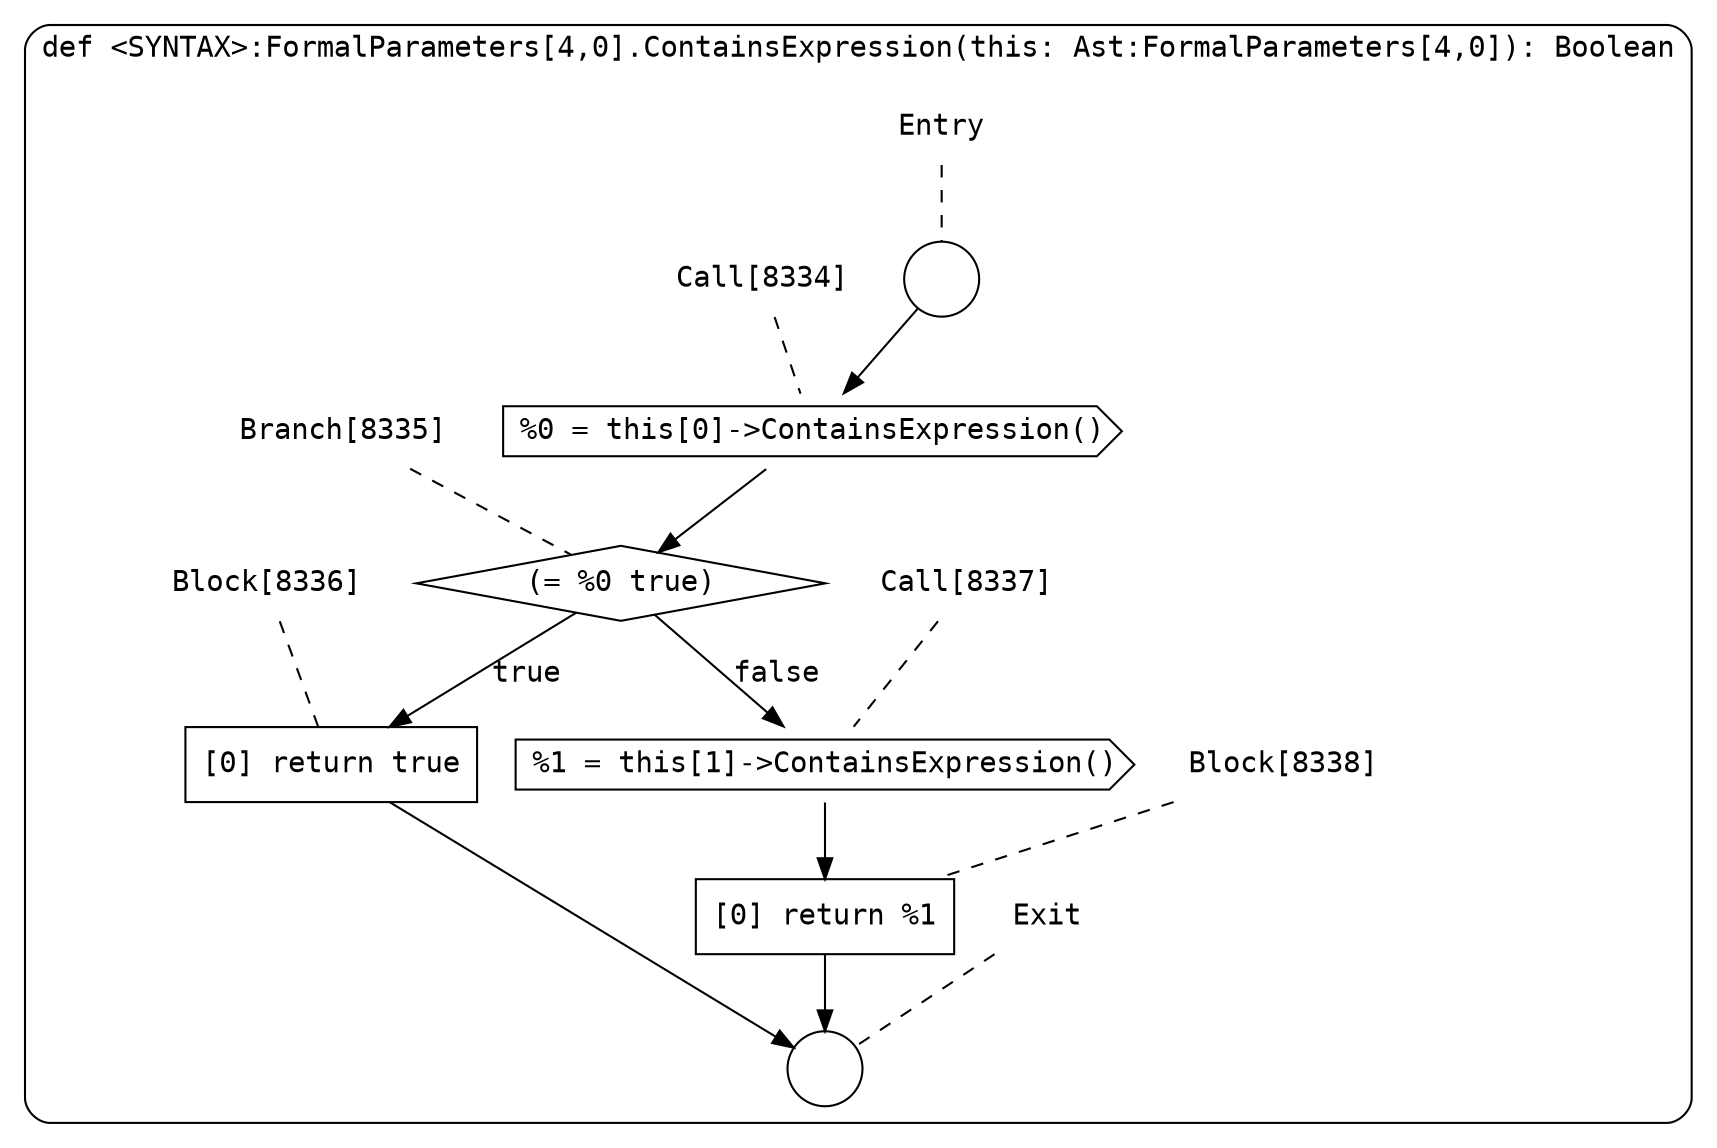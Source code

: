 digraph {
  graph [fontname = "Consolas"]
  node [fontname = "Consolas"]
  edge [fontname = "Consolas"]
  subgraph cluster1532 {
    label = "def <SYNTAX>:FormalParameters[4,0].ContainsExpression(this: Ast:FormalParameters[4,0]): Boolean"
    style = rounded
    cluster1532_entry_name [shape=none, label=<<font color="black">Entry</font>>]
    cluster1532_entry_name -> cluster1532_entry [arrowhead=none, color="black", style=dashed]
    cluster1532_entry [shape=circle label=" " color="black" fillcolor="white" style=filled]
    cluster1532_entry -> node8334 [color="black"]
    cluster1532_exit_name [shape=none, label=<<font color="black">Exit</font>>]
    cluster1532_exit_name -> cluster1532_exit [arrowhead=none, color="black", style=dashed]
    cluster1532_exit [shape=circle label=" " color="black" fillcolor="white" style=filled]
    node8334_name [shape=none, label=<<font color="black">Call[8334]</font>>]
    node8334_name -> node8334 [arrowhead=none, color="black", style=dashed]
    node8334 [shape=cds, label=<<font color="black">%0 = this[0]-&gt;ContainsExpression()</font>> color="black" fillcolor="white", style=filled]
    node8334 -> node8335 [color="black"]
    node8335_name [shape=none, label=<<font color="black">Branch[8335]</font>>]
    node8335_name -> node8335 [arrowhead=none, color="black", style=dashed]
    node8335 [shape=diamond, label=<<font color="black">(= %0 true)</font>> color="black" fillcolor="white", style=filled]
    node8335 -> node8336 [label=<<font color="black">true</font>> color="black"]
    node8335 -> node8337 [label=<<font color="black">false</font>> color="black"]
    node8336_name [shape=none, label=<<font color="black">Block[8336]</font>>]
    node8336_name -> node8336 [arrowhead=none, color="black", style=dashed]
    node8336 [shape=box, label=<<font color="black">[0] return true<BR ALIGN="LEFT"/></font>> color="black" fillcolor="white", style=filled]
    node8336 -> cluster1532_exit [color="black"]
    node8337_name [shape=none, label=<<font color="black">Call[8337]</font>>]
    node8337_name -> node8337 [arrowhead=none, color="black", style=dashed]
    node8337 [shape=cds, label=<<font color="black">%1 = this[1]-&gt;ContainsExpression()</font>> color="black" fillcolor="white", style=filled]
    node8337 -> node8338 [color="black"]
    node8338_name [shape=none, label=<<font color="black">Block[8338]</font>>]
    node8338_name -> node8338 [arrowhead=none, color="black", style=dashed]
    node8338 [shape=box, label=<<font color="black">[0] return %1<BR ALIGN="LEFT"/></font>> color="black" fillcolor="white", style=filled]
    node8338 -> cluster1532_exit [color="black"]
  }
}